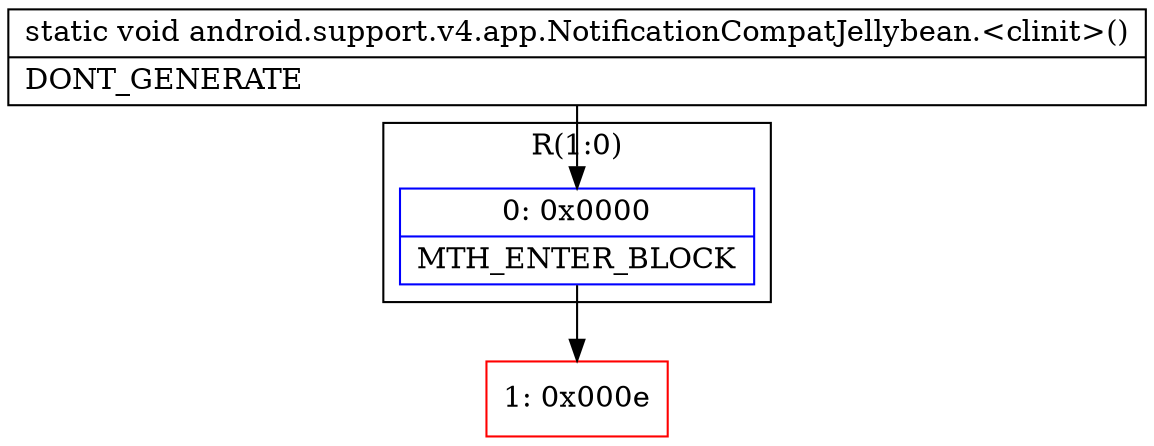 digraph "CFG forandroid.support.v4.app.NotificationCompatJellybean.\<clinit\>()V" {
subgraph cluster_Region_556385664 {
label = "R(1:0)";
node [shape=record,color=blue];
Node_0 [shape=record,label="{0\:\ 0x0000|MTH_ENTER_BLOCK\l}"];
}
Node_1 [shape=record,color=red,label="{1\:\ 0x000e}"];
MethodNode[shape=record,label="{static void android.support.v4.app.NotificationCompatJellybean.\<clinit\>()  | DONT_GENERATE\l}"];
MethodNode -> Node_0;
Node_0 -> Node_1;
}

